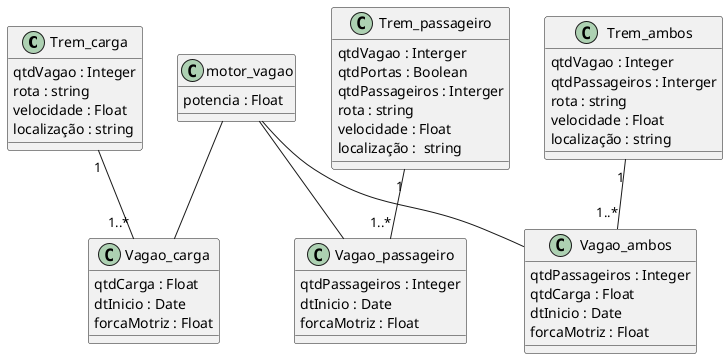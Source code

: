 @startuml Model

Class Trem_carga {
    qtdVagao : Integer
    rota : string
    velocidade : Float
    localização : string
    
}

Class Trem_passageiro{
    qtdVagao : Interger
    qtdPortas : Boolean 
    qtdPassageiros : Interger
    rota : string
    velocidade : Float
    localização :  string

}

Class Trem_ambos{
    qtdVagao : Integer
    qtdPassageiros : Interger
    rota : string
    velocidade : Float
    localização : string
}

Class Vagao_passageiro {
    qtdPassageiros : Integer
    dtInicio : Date
    forcaMotriz : Float

}

Class Vagao_carga {
    qtdCarga : Float
    dtInicio : Date
    forcaMotriz : Float

}

Class Vagao_ambos {
    qtdPassageiros : Integer
    qtdCarga : Float
    dtInicio : Date
    forcaMotriz : Float
    
}

Class motor_vagao{
    potencia : Float
}

Trem_carga "1"-- "1..*" Vagao_carga
Trem_passageiro "1" -- "1..*" Vagao_passageiro
Trem_ambos "1" -- "1..*" Vagao_ambos
motor_vagao -- Vagao_carga
motor_vagao -- Vagao_ambos
motor_vagao -- Vagao_passageiro



@enduml

'2021111TADS0189 Rafael Ribeiro da Silva
'2023211TADS0008 Sabrina Maria Silva Oliveira